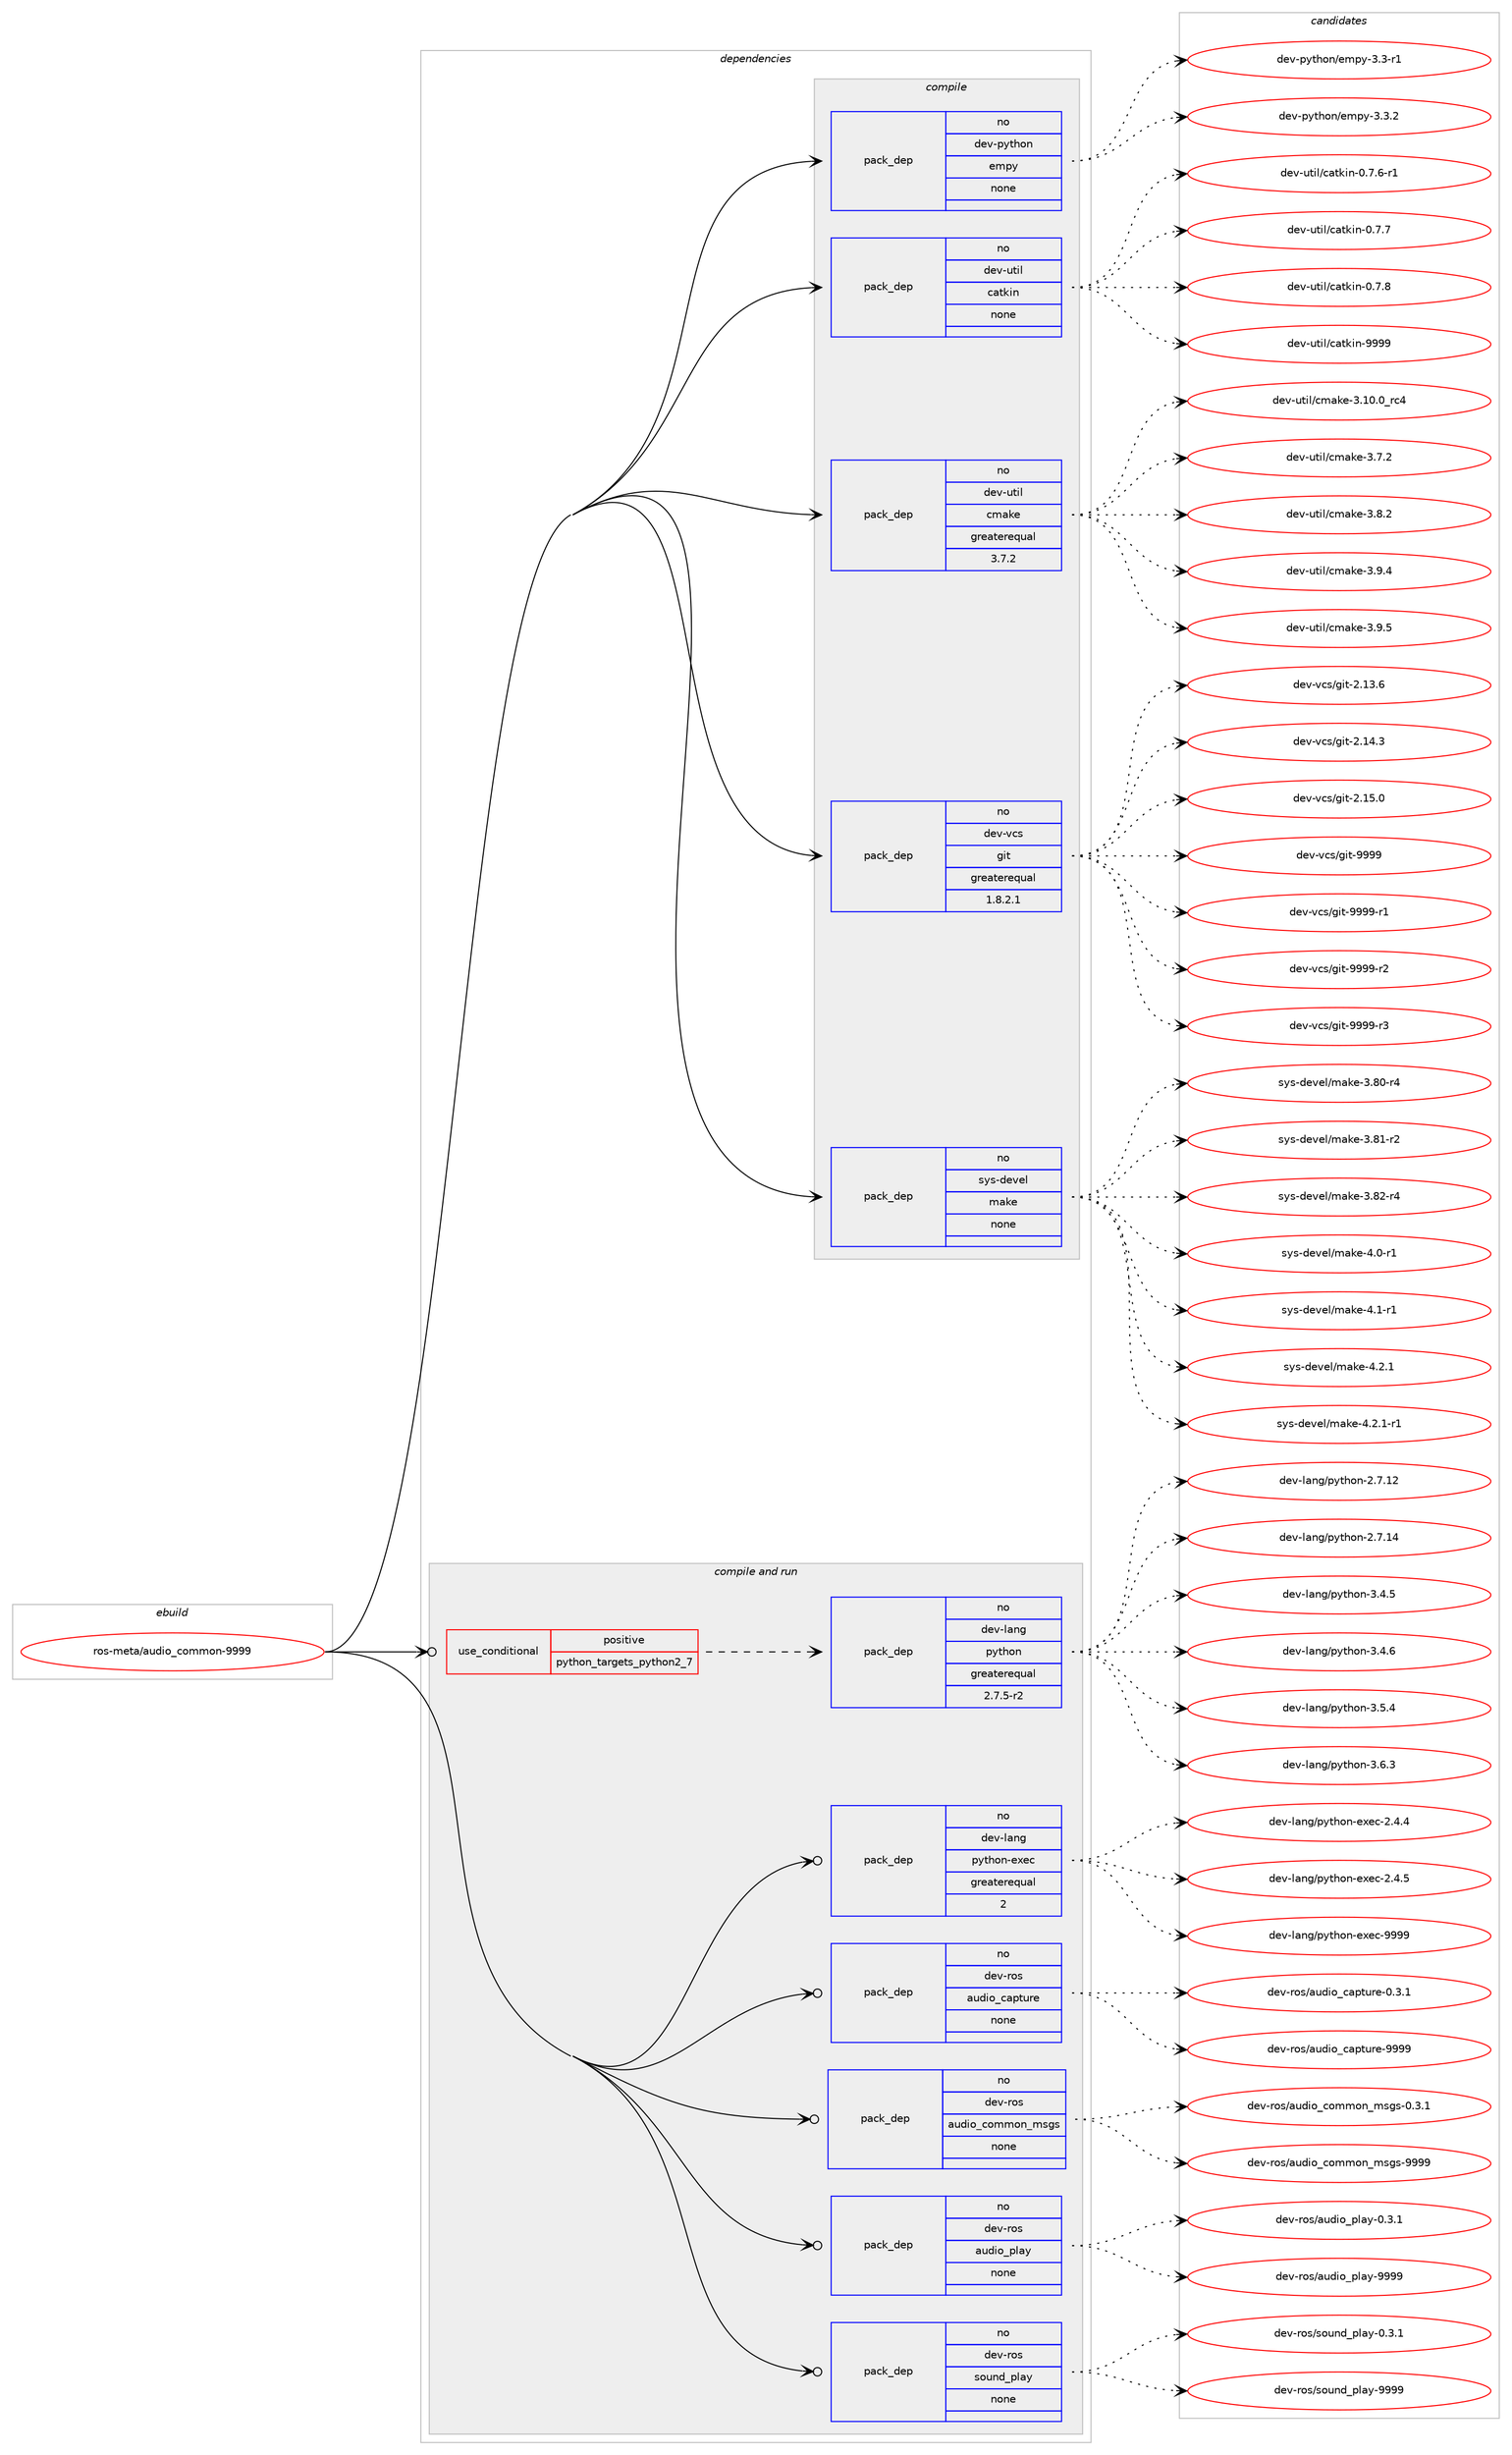 digraph prolog {

# *************
# Graph options
# *************

newrank=true;
concentrate=true;
compound=true;
graph [rankdir=LR,fontname=Helvetica,fontsize=10,ranksep=1.5];#, ranksep=2.5, nodesep=0.2];
edge  [arrowhead=vee];
node  [fontname=Helvetica,fontsize=10];

# **********
# The ebuild
# **********

subgraph cluster_leftcol {
color=gray;
rank=same;
label=<<i>ebuild</i>>;
id [label="ros-meta/audio_common-9999", color=red, width=4, href="../ros-meta/audio_common-9999.svg"];
}

# ****************
# The dependencies
# ****************

subgraph cluster_midcol {
color=gray;
label=<<i>dependencies</i>>;
subgraph cluster_compile {
fillcolor="#eeeeee";
style=filled;
label=<<i>compile</i>>;
subgraph pack324218 {
dependency440779 [label=<<TABLE BORDER="0" CELLBORDER="1" CELLSPACING="0" CELLPADDING="4" WIDTH="220"><TR><TD ROWSPAN="6" CELLPADDING="30">pack_dep</TD></TR><TR><TD WIDTH="110">no</TD></TR><TR><TD>dev-python</TD></TR><TR><TD>empy</TD></TR><TR><TD>none</TD></TR><TR><TD></TD></TR></TABLE>>, shape=none, color=blue];
}
id:e -> dependency440779:w [weight=20,style="solid",arrowhead="vee"];
subgraph pack324219 {
dependency440780 [label=<<TABLE BORDER="0" CELLBORDER="1" CELLSPACING="0" CELLPADDING="4" WIDTH="220"><TR><TD ROWSPAN="6" CELLPADDING="30">pack_dep</TD></TR><TR><TD WIDTH="110">no</TD></TR><TR><TD>dev-util</TD></TR><TR><TD>catkin</TD></TR><TR><TD>none</TD></TR><TR><TD></TD></TR></TABLE>>, shape=none, color=blue];
}
id:e -> dependency440780:w [weight=20,style="solid",arrowhead="vee"];
subgraph pack324220 {
dependency440781 [label=<<TABLE BORDER="0" CELLBORDER="1" CELLSPACING="0" CELLPADDING="4" WIDTH="220"><TR><TD ROWSPAN="6" CELLPADDING="30">pack_dep</TD></TR><TR><TD WIDTH="110">no</TD></TR><TR><TD>dev-util</TD></TR><TR><TD>cmake</TD></TR><TR><TD>greaterequal</TD></TR><TR><TD>3.7.2</TD></TR></TABLE>>, shape=none, color=blue];
}
id:e -> dependency440781:w [weight=20,style="solid",arrowhead="vee"];
subgraph pack324221 {
dependency440782 [label=<<TABLE BORDER="0" CELLBORDER="1" CELLSPACING="0" CELLPADDING="4" WIDTH="220"><TR><TD ROWSPAN="6" CELLPADDING="30">pack_dep</TD></TR><TR><TD WIDTH="110">no</TD></TR><TR><TD>dev-vcs</TD></TR><TR><TD>git</TD></TR><TR><TD>greaterequal</TD></TR><TR><TD>1.8.2.1</TD></TR></TABLE>>, shape=none, color=blue];
}
id:e -> dependency440782:w [weight=20,style="solid",arrowhead="vee"];
subgraph pack324222 {
dependency440783 [label=<<TABLE BORDER="0" CELLBORDER="1" CELLSPACING="0" CELLPADDING="4" WIDTH="220"><TR><TD ROWSPAN="6" CELLPADDING="30">pack_dep</TD></TR><TR><TD WIDTH="110">no</TD></TR><TR><TD>sys-devel</TD></TR><TR><TD>make</TD></TR><TR><TD>none</TD></TR><TR><TD></TD></TR></TABLE>>, shape=none, color=blue];
}
id:e -> dependency440783:w [weight=20,style="solid",arrowhead="vee"];
}
subgraph cluster_compileandrun {
fillcolor="#eeeeee";
style=filled;
label=<<i>compile and run</i>>;
subgraph cond108912 {
dependency440784 [label=<<TABLE BORDER="0" CELLBORDER="1" CELLSPACING="0" CELLPADDING="4"><TR><TD ROWSPAN="3" CELLPADDING="10">use_conditional</TD></TR><TR><TD>positive</TD></TR><TR><TD>python_targets_python2_7</TD></TR></TABLE>>, shape=none, color=red];
subgraph pack324223 {
dependency440785 [label=<<TABLE BORDER="0" CELLBORDER="1" CELLSPACING="0" CELLPADDING="4" WIDTH="220"><TR><TD ROWSPAN="6" CELLPADDING="30">pack_dep</TD></TR><TR><TD WIDTH="110">no</TD></TR><TR><TD>dev-lang</TD></TR><TR><TD>python</TD></TR><TR><TD>greaterequal</TD></TR><TR><TD>2.7.5-r2</TD></TR></TABLE>>, shape=none, color=blue];
}
dependency440784:e -> dependency440785:w [weight=20,style="dashed",arrowhead="vee"];
}
id:e -> dependency440784:w [weight=20,style="solid",arrowhead="odotvee"];
subgraph pack324224 {
dependency440786 [label=<<TABLE BORDER="0" CELLBORDER="1" CELLSPACING="0" CELLPADDING="4" WIDTH="220"><TR><TD ROWSPAN="6" CELLPADDING="30">pack_dep</TD></TR><TR><TD WIDTH="110">no</TD></TR><TR><TD>dev-lang</TD></TR><TR><TD>python-exec</TD></TR><TR><TD>greaterequal</TD></TR><TR><TD>2</TD></TR></TABLE>>, shape=none, color=blue];
}
id:e -> dependency440786:w [weight=20,style="solid",arrowhead="odotvee"];
subgraph pack324225 {
dependency440787 [label=<<TABLE BORDER="0" CELLBORDER="1" CELLSPACING="0" CELLPADDING="4" WIDTH="220"><TR><TD ROWSPAN="6" CELLPADDING="30">pack_dep</TD></TR><TR><TD WIDTH="110">no</TD></TR><TR><TD>dev-ros</TD></TR><TR><TD>audio_capture</TD></TR><TR><TD>none</TD></TR><TR><TD></TD></TR></TABLE>>, shape=none, color=blue];
}
id:e -> dependency440787:w [weight=20,style="solid",arrowhead="odotvee"];
subgraph pack324226 {
dependency440788 [label=<<TABLE BORDER="0" CELLBORDER="1" CELLSPACING="0" CELLPADDING="4" WIDTH="220"><TR><TD ROWSPAN="6" CELLPADDING="30">pack_dep</TD></TR><TR><TD WIDTH="110">no</TD></TR><TR><TD>dev-ros</TD></TR><TR><TD>audio_common_msgs</TD></TR><TR><TD>none</TD></TR><TR><TD></TD></TR></TABLE>>, shape=none, color=blue];
}
id:e -> dependency440788:w [weight=20,style="solid",arrowhead="odotvee"];
subgraph pack324227 {
dependency440789 [label=<<TABLE BORDER="0" CELLBORDER="1" CELLSPACING="0" CELLPADDING="4" WIDTH="220"><TR><TD ROWSPAN="6" CELLPADDING="30">pack_dep</TD></TR><TR><TD WIDTH="110">no</TD></TR><TR><TD>dev-ros</TD></TR><TR><TD>audio_play</TD></TR><TR><TD>none</TD></TR><TR><TD></TD></TR></TABLE>>, shape=none, color=blue];
}
id:e -> dependency440789:w [weight=20,style="solid",arrowhead="odotvee"];
subgraph pack324228 {
dependency440790 [label=<<TABLE BORDER="0" CELLBORDER="1" CELLSPACING="0" CELLPADDING="4" WIDTH="220"><TR><TD ROWSPAN="6" CELLPADDING="30">pack_dep</TD></TR><TR><TD WIDTH="110">no</TD></TR><TR><TD>dev-ros</TD></TR><TR><TD>sound_play</TD></TR><TR><TD>none</TD></TR><TR><TD></TD></TR></TABLE>>, shape=none, color=blue];
}
id:e -> dependency440790:w [weight=20,style="solid",arrowhead="odotvee"];
}
subgraph cluster_run {
fillcolor="#eeeeee";
style=filled;
label=<<i>run</i>>;
}
}

# **************
# The candidates
# **************

subgraph cluster_choices {
rank=same;
color=gray;
label=<<i>candidates</i>>;

subgraph choice324218 {
color=black;
nodesep=1;
choice1001011184511212111610411111047101109112121455146514511449 [label="dev-python/empy-3.3-r1", color=red, width=4,href="../dev-python/empy-3.3-r1.svg"];
choice1001011184511212111610411111047101109112121455146514650 [label="dev-python/empy-3.3.2", color=red, width=4,href="../dev-python/empy-3.3.2.svg"];
dependency440779:e -> choice1001011184511212111610411111047101109112121455146514511449:w [style=dotted,weight="100"];
dependency440779:e -> choice1001011184511212111610411111047101109112121455146514650:w [style=dotted,weight="100"];
}
subgraph choice324219 {
color=black;
nodesep=1;
choice100101118451171161051084799971161071051104548465546544511449 [label="dev-util/catkin-0.7.6-r1", color=red, width=4,href="../dev-util/catkin-0.7.6-r1.svg"];
choice10010111845117116105108479997116107105110454846554655 [label="dev-util/catkin-0.7.7", color=red, width=4,href="../dev-util/catkin-0.7.7.svg"];
choice10010111845117116105108479997116107105110454846554656 [label="dev-util/catkin-0.7.8", color=red, width=4,href="../dev-util/catkin-0.7.8.svg"];
choice100101118451171161051084799971161071051104557575757 [label="dev-util/catkin-9999", color=red, width=4,href="../dev-util/catkin-9999.svg"];
dependency440780:e -> choice100101118451171161051084799971161071051104548465546544511449:w [style=dotted,weight="100"];
dependency440780:e -> choice10010111845117116105108479997116107105110454846554655:w [style=dotted,weight="100"];
dependency440780:e -> choice10010111845117116105108479997116107105110454846554656:w [style=dotted,weight="100"];
dependency440780:e -> choice100101118451171161051084799971161071051104557575757:w [style=dotted,weight="100"];
}
subgraph choice324220 {
color=black;
nodesep=1;
choice1001011184511711610510847991099710710145514649484648951149952 [label="dev-util/cmake-3.10.0_rc4", color=red, width=4,href="../dev-util/cmake-3.10.0_rc4.svg"];
choice10010111845117116105108479910997107101455146554650 [label="dev-util/cmake-3.7.2", color=red, width=4,href="../dev-util/cmake-3.7.2.svg"];
choice10010111845117116105108479910997107101455146564650 [label="dev-util/cmake-3.8.2", color=red, width=4,href="../dev-util/cmake-3.8.2.svg"];
choice10010111845117116105108479910997107101455146574652 [label="dev-util/cmake-3.9.4", color=red, width=4,href="../dev-util/cmake-3.9.4.svg"];
choice10010111845117116105108479910997107101455146574653 [label="dev-util/cmake-3.9.5", color=red, width=4,href="../dev-util/cmake-3.9.5.svg"];
dependency440781:e -> choice1001011184511711610510847991099710710145514649484648951149952:w [style=dotted,weight="100"];
dependency440781:e -> choice10010111845117116105108479910997107101455146554650:w [style=dotted,weight="100"];
dependency440781:e -> choice10010111845117116105108479910997107101455146564650:w [style=dotted,weight="100"];
dependency440781:e -> choice10010111845117116105108479910997107101455146574652:w [style=dotted,weight="100"];
dependency440781:e -> choice10010111845117116105108479910997107101455146574653:w [style=dotted,weight="100"];
}
subgraph choice324221 {
color=black;
nodesep=1;
choice10010111845118991154710310511645504649514654 [label="dev-vcs/git-2.13.6", color=red, width=4,href="../dev-vcs/git-2.13.6.svg"];
choice10010111845118991154710310511645504649524651 [label="dev-vcs/git-2.14.3", color=red, width=4,href="../dev-vcs/git-2.14.3.svg"];
choice10010111845118991154710310511645504649534648 [label="dev-vcs/git-2.15.0", color=red, width=4,href="../dev-vcs/git-2.15.0.svg"];
choice1001011184511899115471031051164557575757 [label="dev-vcs/git-9999", color=red, width=4,href="../dev-vcs/git-9999.svg"];
choice10010111845118991154710310511645575757574511449 [label="dev-vcs/git-9999-r1", color=red, width=4,href="../dev-vcs/git-9999-r1.svg"];
choice10010111845118991154710310511645575757574511450 [label="dev-vcs/git-9999-r2", color=red, width=4,href="../dev-vcs/git-9999-r2.svg"];
choice10010111845118991154710310511645575757574511451 [label="dev-vcs/git-9999-r3", color=red, width=4,href="../dev-vcs/git-9999-r3.svg"];
dependency440782:e -> choice10010111845118991154710310511645504649514654:w [style=dotted,weight="100"];
dependency440782:e -> choice10010111845118991154710310511645504649524651:w [style=dotted,weight="100"];
dependency440782:e -> choice10010111845118991154710310511645504649534648:w [style=dotted,weight="100"];
dependency440782:e -> choice1001011184511899115471031051164557575757:w [style=dotted,weight="100"];
dependency440782:e -> choice10010111845118991154710310511645575757574511449:w [style=dotted,weight="100"];
dependency440782:e -> choice10010111845118991154710310511645575757574511450:w [style=dotted,weight="100"];
dependency440782:e -> choice10010111845118991154710310511645575757574511451:w [style=dotted,weight="100"];
}
subgraph choice324222 {
color=black;
nodesep=1;
choice11512111545100101118101108471099710710145514656484511452 [label="sys-devel/make-3.80-r4", color=red, width=4,href="../sys-devel/make-3.80-r4.svg"];
choice11512111545100101118101108471099710710145514656494511450 [label="sys-devel/make-3.81-r2", color=red, width=4,href="../sys-devel/make-3.81-r2.svg"];
choice11512111545100101118101108471099710710145514656504511452 [label="sys-devel/make-3.82-r4", color=red, width=4,href="../sys-devel/make-3.82-r4.svg"];
choice115121115451001011181011084710997107101455246484511449 [label="sys-devel/make-4.0-r1", color=red, width=4,href="../sys-devel/make-4.0-r1.svg"];
choice115121115451001011181011084710997107101455246494511449 [label="sys-devel/make-4.1-r1", color=red, width=4,href="../sys-devel/make-4.1-r1.svg"];
choice115121115451001011181011084710997107101455246504649 [label="sys-devel/make-4.2.1", color=red, width=4,href="../sys-devel/make-4.2.1.svg"];
choice1151211154510010111810110847109971071014552465046494511449 [label="sys-devel/make-4.2.1-r1", color=red, width=4,href="../sys-devel/make-4.2.1-r1.svg"];
dependency440783:e -> choice11512111545100101118101108471099710710145514656484511452:w [style=dotted,weight="100"];
dependency440783:e -> choice11512111545100101118101108471099710710145514656494511450:w [style=dotted,weight="100"];
dependency440783:e -> choice11512111545100101118101108471099710710145514656504511452:w [style=dotted,weight="100"];
dependency440783:e -> choice115121115451001011181011084710997107101455246484511449:w [style=dotted,weight="100"];
dependency440783:e -> choice115121115451001011181011084710997107101455246494511449:w [style=dotted,weight="100"];
dependency440783:e -> choice115121115451001011181011084710997107101455246504649:w [style=dotted,weight="100"];
dependency440783:e -> choice1151211154510010111810110847109971071014552465046494511449:w [style=dotted,weight="100"];
}
subgraph choice324223 {
color=black;
nodesep=1;
choice10010111845108971101034711212111610411111045504655464950 [label="dev-lang/python-2.7.12", color=red, width=4,href="../dev-lang/python-2.7.12.svg"];
choice10010111845108971101034711212111610411111045504655464952 [label="dev-lang/python-2.7.14", color=red, width=4,href="../dev-lang/python-2.7.14.svg"];
choice100101118451089711010347112121116104111110455146524653 [label="dev-lang/python-3.4.5", color=red, width=4,href="../dev-lang/python-3.4.5.svg"];
choice100101118451089711010347112121116104111110455146524654 [label="dev-lang/python-3.4.6", color=red, width=4,href="../dev-lang/python-3.4.6.svg"];
choice100101118451089711010347112121116104111110455146534652 [label="dev-lang/python-3.5.4", color=red, width=4,href="../dev-lang/python-3.5.4.svg"];
choice100101118451089711010347112121116104111110455146544651 [label="dev-lang/python-3.6.3", color=red, width=4,href="../dev-lang/python-3.6.3.svg"];
dependency440785:e -> choice10010111845108971101034711212111610411111045504655464950:w [style=dotted,weight="100"];
dependency440785:e -> choice10010111845108971101034711212111610411111045504655464952:w [style=dotted,weight="100"];
dependency440785:e -> choice100101118451089711010347112121116104111110455146524653:w [style=dotted,weight="100"];
dependency440785:e -> choice100101118451089711010347112121116104111110455146524654:w [style=dotted,weight="100"];
dependency440785:e -> choice100101118451089711010347112121116104111110455146534652:w [style=dotted,weight="100"];
dependency440785:e -> choice100101118451089711010347112121116104111110455146544651:w [style=dotted,weight="100"];
}
subgraph choice324224 {
color=black;
nodesep=1;
choice1001011184510897110103471121211161041111104510112010199455046524652 [label="dev-lang/python-exec-2.4.4", color=red, width=4,href="../dev-lang/python-exec-2.4.4.svg"];
choice1001011184510897110103471121211161041111104510112010199455046524653 [label="dev-lang/python-exec-2.4.5", color=red, width=4,href="../dev-lang/python-exec-2.4.5.svg"];
choice10010111845108971101034711212111610411111045101120101994557575757 [label="dev-lang/python-exec-9999", color=red, width=4,href="../dev-lang/python-exec-9999.svg"];
dependency440786:e -> choice1001011184510897110103471121211161041111104510112010199455046524652:w [style=dotted,weight="100"];
dependency440786:e -> choice1001011184510897110103471121211161041111104510112010199455046524653:w [style=dotted,weight="100"];
dependency440786:e -> choice10010111845108971101034711212111610411111045101120101994557575757:w [style=dotted,weight="100"];
}
subgraph choice324225 {
color=black;
nodesep=1;
choice100101118451141111154797117100105111959997112116117114101454846514649 [label="dev-ros/audio_capture-0.3.1", color=red, width=4,href="../dev-ros/audio_capture-0.3.1.svg"];
choice1001011184511411111547971171001051119599971121161171141014557575757 [label="dev-ros/audio_capture-9999", color=red, width=4,href="../dev-ros/audio_capture-9999.svg"];
dependency440787:e -> choice100101118451141111154797117100105111959997112116117114101454846514649:w [style=dotted,weight="100"];
dependency440787:e -> choice1001011184511411111547971171001051119599971121161171141014557575757:w [style=dotted,weight="100"];
}
subgraph choice324226 {
color=black;
nodesep=1;
choice100101118451141111154797117100105111959911110910911111095109115103115454846514649 [label="dev-ros/audio_common_msgs-0.3.1", color=red, width=4,href="../dev-ros/audio_common_msgs-0.3.1.svg"];
choice1001011184511411111547971171001051119599111109109111110951091151031154557575757 [label="dev-ros/audio_common_msgs-9999", color=red, width=4,href="../dev-ros/audio_common_msgs-9999.svg"];
dependency440788:e -> choice100101118451141111154797117100105111959911110910911111095109115103115454846514649:w [style=dotted,weight="100"];
dependency440788:e -> choice1001011184511411111547971171001051119599111109109111110951091151031154557575757:w [style=dotted,weight="100"];
}
subgraph choice324227 {
color=black;
nodesep=1;
choice1001011184511411111547971171001051119511210897121454846514649 [label="dev-ros/audio_play-0.3.1", color=red, width=4,href="../dev-ros/audio_play-0.3.1.svg"];
choice10010111845114111115479711710010511195112108971214557575757 [label="dev-ros/audio_play-9999", color=red, width=4,href="../dev-ros/audio_play-9999.svg"];
dependency440789:e -> choice1001011184511411111547971171001051119511210897121454846514649:w [style=dotted,weight="100"];
dependency440789:e -> choice10010111845114111115479711710010511195112108971214557575757:w [style=dotted,weight="100"];
}
subgraph choice324228 {
color=black;
nodesep=1;
choice10010111845114111115471151111171101009511210897121454846514649 [label="dev-ros/sound_play-0.3.1", color=red, width=4,href="../dev-ros/sound_play-0.3.1.svg"];
choice100101118451141111154711511111711010095112108971214557575757 [label="dev-ros/sound_play-9999", color=red, width=4,href="../dev-ros/sound_play-9999.svg"];
dependency440790:e -> choice10010111845114111115471151111171101009511210897121454846514649:w [style=dotted,weight="100"];
dependency440790:e -> choice100101118451141111154711511111711010095112108971214557575757:w [style=dotted,weight="100"];
}
}

}
